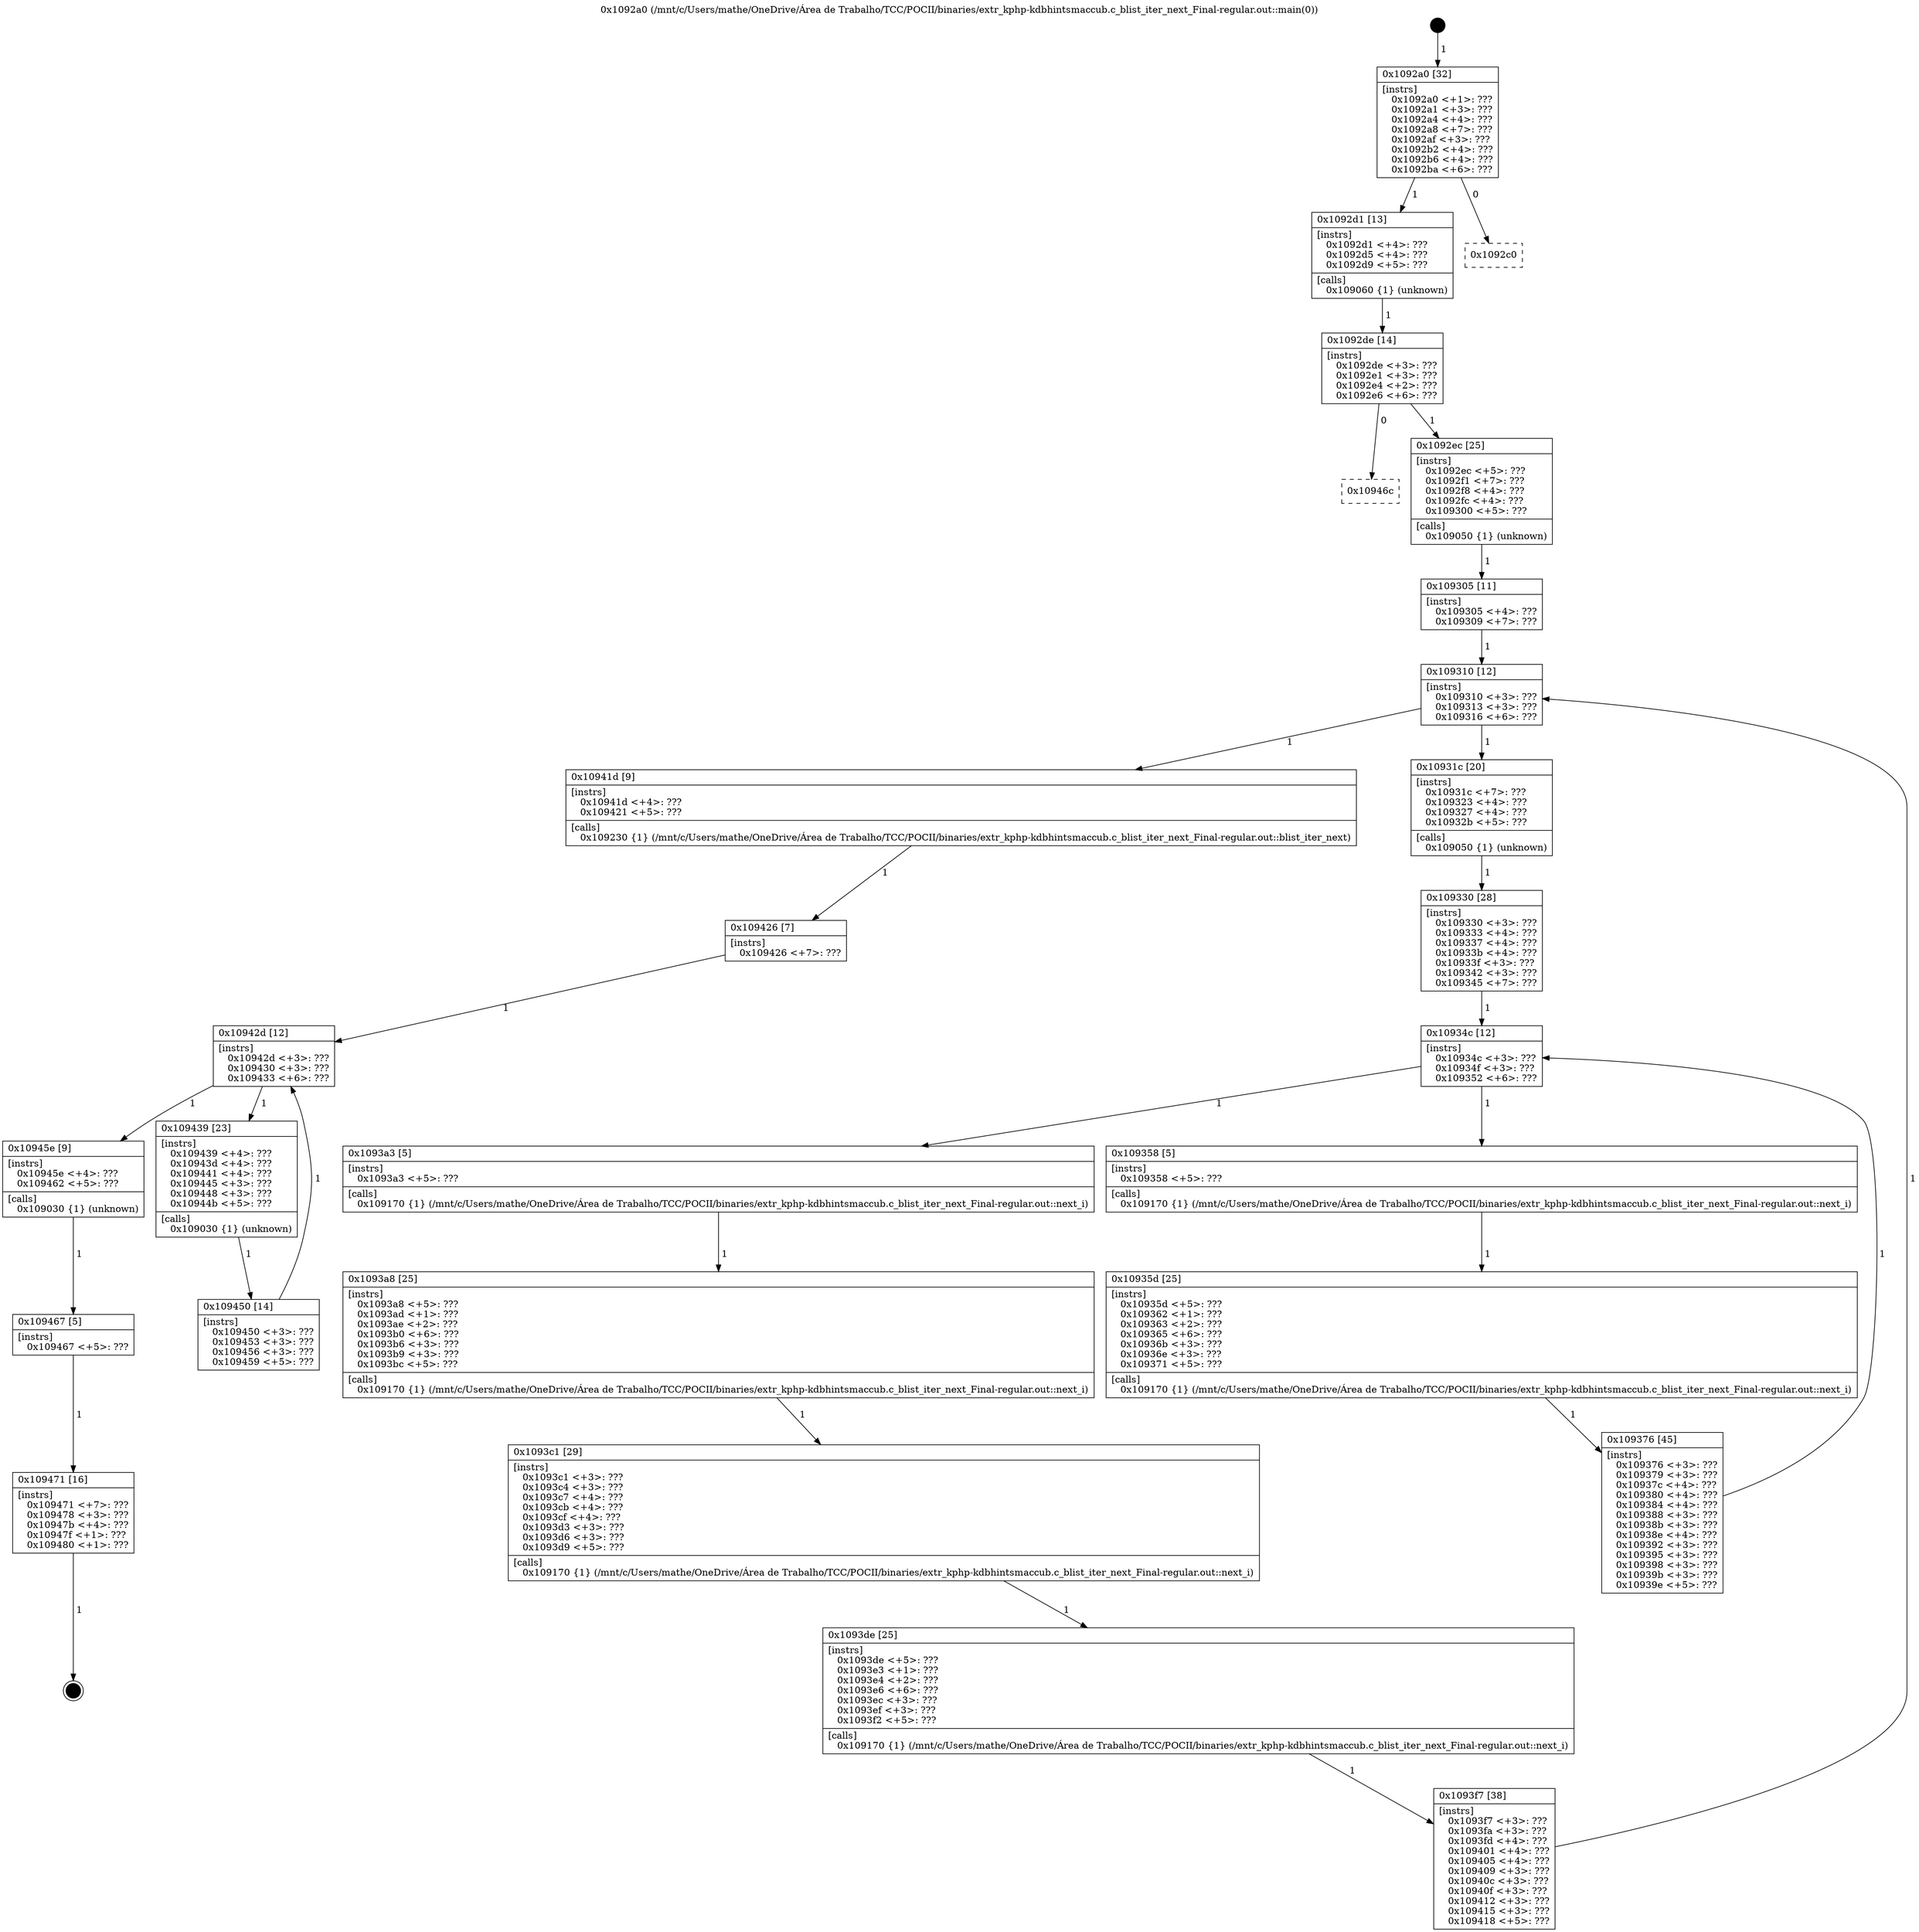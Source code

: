 digraph "0x1092a0" {
  label = "0x1092a0 (/mnt/c/Users/mathe/OneDrive/Área de Trabalho/TCC/POCII/binaries/extr_kphp-kdbhintsmaccub.c_blist_iter_next_Final-regular.out::main(0))"
  labelloc = "t"
  node[shape=record]

  Entry [label="",width=0.3,height=0.3,shape=circle,fillcolor=black,style=filled]
  "0x1092a0" [label="{
     0x1092a0 [32]\l
     | [instrs]\l
     &nbsp;&nbsp;0x1092a0 \<+1\>: ???\l
     &nbsp;&nbsp;0x1092a1 \<+3\>: ???\l
     &nbsp;&nbsp;0x1092a4 \<+4\>: ???\l
     &nbsp;&nbsp;0x1092a8 \<+7\>: ???\l
     &nbsp;&nbsp;0x1092af \<+3\>: ???\l
     &nbsp;&nbsp;0x1092b2 \<+4\>: ???\l
     &nbsp;&nbsp;0x1092b6 \<+4\>: ???\l
     &nbsp;&nbsp;0x1092ba \<+6\>: ???\l
  }"]
  "0x1092d1" [label="{
     0x1092d1 [13]\l
     | [instrs]\l
     &nbsp;&nbsp;0x1092d1 \<+4\>: ???\l
     &nbsp;&nbsp;0x1092d5 \<+4\>: ???\l
     &nbsp;&nbsp;0x1092d9 \<+5\>: ???\l
     | [calls]\l
     &nbsp;&nbsp;0x109060 \{1\} (unknown)\l
  }"]
  "0x1092c0" [label="{
     0x1092c0\l
  }", style=dashed]
  "0x1092de" [label="{
     0x1092de [14]\l
     | [instrs]\l
     &nbsp;&nbsp;0x1092de \<+3\>: ???\l
     &nbsp;&nbsp;0x1092e1 \<+3\>: ???\l
     &nbsp;&nbsp;0x1092e4 \<+2\>: ???\l
     &nbsp;&nbsp;0x1092e6 \<+6\>: ???\l
  }"]
  "0x10946c" [label="{
     0x10946c\l
  }", style=dashed]
  "0x1092ec" [label="{
     0x1092ec [25]\l
     | [instrs]\l
     &nbsp;&nbsp;0x1092ec \<+5\>: ???\l
     &nbsp;&nbsp;0x1092f1 \<+7\>: ???\l
     &nbsp;&nbsp;0x1092f8 \<+4\>: ???\l
     &nbsp;&nbsp;0x1092fc \<+4\>: ???\l
     &nbsp;&nbsp;0x109300 \<+5\>: ???\l
     | [calls]\l
     &nbsp;&nbsp;0x109050 \{1\} (unknown)\l
  }"]
  Exit [label="",width=0.3,height=0.3,shape=circle,fillcolor=black,style=filled,peripheries=2]
  "0x109310" [label="{
     0x109310 [12]\l
     | [instrs]\l
     &nbsp;&nbsp;0x109310 \<+3\>: ???\l
     &nbsp;&nbsp;0x109313 \<+3\>: ???\l
     &nbsp;&nbsp;0x109316 \<+6\>: ???\l
  }"]
  "0x10941d" [label="{
     0x10941d [9]\l
     | [instrs]\l
     &nbsp;&nbsp;0x10941d \<+4\>: ???\l
     &nbsp;&nbsp;0x109421 \<+5\>: ???\l
     | [calls]\l
     &nbsp;&nbsp;0x109230 \{1\} (/mnt/c/Users/mathe/OneDrive/Área de Trabalho/TCC/POCII/binaries/extr_kphp-kdbhintsmaccub.c_blist_iter_next_Final-regular.out::blist_iter_next)\l
  }"]
  "0x10931c" [label="{
     0x10931c [20]\l
     | [instrs]\l
     &nbsp;&nbsp;0x10931c \<+7\>: ???\l
     &nbsp;&nbsp;0x109323 \<+4\>: ???\l
     &nbsp;&nbsp;0x109327 \<+4\>: ???\l
     &nbsp;&nbsp;0x10932b \<+5\>: ???\l
     | [calls]\l
     &nbsp;&nbsp;0x109050 \{1\} (unknown)\l
  }"]
  "0x10934c" [label="{
     0x10934c [12]\l
     | [instrs]\l
     &nbsp;&nbsp;0x10934c \<+3\>: ???\l
     &nbsp;&nbsp;0x10934f \<+3\>: ???\l
     &nbsp;&nbsp;0x109352 \<+6\>: ???\l
  }"]
  "0x1093a3" [label="{
     0x1093a3 [5]\l
     | [instrs]\l
     &nbsp;&nbsp;0x1093a3 \<+5\>: ???\l
     | [calls]\l
     &nbsp;&nbsp;0x109170 \{1\} (/mnt/c/Users/mathe/OneDrive/Área de Trabalho/TCC/POCII/binaries/extr_kphp-kdbhintsmaccub.c_blist_iter_next_Final-regular.out::next_i)\l
  }"]
  "0x109358" [label="{
     0x109358 [5]\l
     | [instrs]\l
     &nbsp;&nbsp;0x109358 \<+5\>: ???\l
     | [calls]\l
     &nbsp;&nbsp;0x109170 \{1\} (/mnt/c/Users/mathe/OneDrive/Área de Trabalho/TCC/POCII/binaries/extr_kphp-kdbhintsmaccub.c_blist_iter_next_Final-regular.out::next_i)\l
  }"]
  "0x10935d" [label="{
     0x10935d [25]\l
     | [instrs]\l
     &nbsp;&nbsp;0x10935d \<+5\>: ???\l
     &nbsp;&nbsp;0x109362 \<+1\>: ???\l
     &nbsp;&nbsp;0x109363 \<+2\>: ???\l
     &nbsp;&nbsp;0x109365 \<+6\>: ???\l
     &nbsp;&nbsp;0x10936b \<+3\>: ???\l
     &nbsp;&nbsp;0x10936e \<+3\>: ???\l
     &nbsp;&nbsp;0x109371 \<+5\>: ???\l
     | [calls]\l
     &nbsp;&nbsp;0x109170 \{1\} (/mnt/c/Users/mathe/OneDrive/Área de Trabalho/TCC/POCII/binaries/extr_kphp-kdbhintsmaccub.c_blist_iter_next_Final-regular.out::next_i)\l
  }"]
  "0x109376" [label="{
     0x109376 [45]\l
     | [instrs]\l
     &nbsp;&nbsp;0x109376 \<+3\>: ???\l
     &nbsp;&nbsp;0x109379 \<+3\>: ???\l
     &nbsp;&nbsp;0x10937c \<+4\>: ???\l
     &nbsp;&nbsp;0x109380 \<+4\>: ???\l
     &nbsp;&nbsp;0x109384 \<+4\>: ???\l
     &nbsp;&nbsp;0x109388 \<+3\>: ???\l
     &nbsp;&nbsp;0x10938b \<+3\>: ???\l
     &nbsp;&nbsp;0x10938e \<+4\>: ???\l
     &nbsp;&nbsp;0x109392 \<+3\>: ???\l
     &nbsp;&nbsp;0x109395 \<+3\>: ???\l
     &nbsp;&nbsp;0x109398 \<+3\>: ???\l
     &nbsp;&nbsp;0x10939b \<+3\>: ???\l
     &nbsp;&nbsp;0x10939e \<+5\>: ???\l
  }"]
  "0x109330" [label="{
     0x109330 [28]\l
     | [instrs]\l
     &nbsp;&nbsp;0x109330 \<+3\>: ???\l
     &nbsp;&nbsp;0x109333 \<+4\>: ???\l
     &nbsp;&nbsp;0x109337 \<+4\>: ???\l
     &nbsp;&nbsp;0x10933b \<+4\>: ???\l
     &nbsp;&nbsp;0x10933f \<+3\>: ???\l
     &nbsp;&nbsp;0x109342 \<+3\>: ???\l
     &nbsp;&nbsp;0x109345 \<+7\>: ???\l
  }"]
  "0x1093a8" [label="{
     0x1093a8 [25]\l
     | [instrs]\l
     &nbsp;&nbsp;0x1093a8 \<+5\>: ???\l
     &nbsp;&nbsp;0x1093ad \<+1\>: ???\l
     &nbsp;&nbsp;0x1093ae \<+2\>: ???\l
     &nbsp;&nbsp;0x1093b0 \<+6\>: ???\l
     &nbsp;&nbsp;0x1093b6 \<+3\>: ???\l
     &nbsp;&nbsp;0x1093b9 \<+3\>: ???\l
     &nbsp;&nbsp;0x1093bc \<+5\>: ???\l
     | [calls]\l
     &nbsp;&nbsp;0x109170 \{1\} (/mnt/c/Users/mathe/OneDrive/Área de Trabalho/TCC/POCII/binaries/extr_kphp-kdbhintsmaccub.c_blist_iter_next_Final-regular.out::next_i)\l
  }"]
  "0x1093c1" [label="{
     0x1093c1 [29]\l
     | [instrs]\l
     &nbsp;&nbsp;0x1093c1 \<+3\>: ???\l
     &nbsp;&nbsp;0x1093c4 \<+3\>: ???\l
     &nbsp;&nbsp;0x1093c7 \<+4\>: ???\l
     &nbsp;&nbsp;0x1093cb \<+4\>: ???\l
     &nbsp;&nbsp;0x1093cf \<+4\>: ???\l
     &nbsp;&nbsp;0x1093d3 \<+3\>: ???\l
     &nbsp;&nbsp;0x1093d6 \<+3\>: ???\l
     &nbsp;&nbsp;0x1093d9 \<+5\>: ???\l
     | [calls]\l
     &nbsp;&nbsp;0x109170 \{1\} (/mnt/c/Users/mathe/OneDrive/Área de Trabalho/TCC/POCII/binaries/extr_kphp-kdbhintsmaccub.c_blist_iter_next_Final-regular.out::next_i)\l
  }"]
  "0x1093de" [label="{
     0x1093de [25]\l
     | [instrs]\l
     &nbsp;&nbsp;0x1093de \<+5\>: ???\l
     &nbsp;&nbsp;0x1093e3 \<+1\>: ???\l
     &nbsp;&nbsp;0x1093e4 \<+2\>: ???\l
     &nbsp;&nbsp;0x1093e6 \<+6\>: ???\l
     &nbsp;&nbsp;0x1093ec \<+3\>: ???\l
     &nbsp;&nbsp;0x1093ef \<+3\>: ???\l
     &nbsp;&nbsp;0x1093f2 \<+5\>: ???\l
     | [calls]\l
     &nbsp;&nbsp;0x109170 \{1\} (/mnt/c/Users/mathe/OneDrive/Área de Trabalho/TCC/POCII/binaries/extr_kphp-kdbhintsmaccub.c_blist_iter_next_Final-regular.out::next_i)\l
  }"]
  "0x1093f7" [label="{
     0x1093f7 [38]\l
     | [instrs]\l
     &nbsp;&nbsp;0x1093f7 \<+3\>: ???\l
     &nbsp;&nbsp;0x1093fa \<+3\>: ???\l
     &nbsp;&nbsp;0x1093fd \<+4\>: ???\l
     &nbsp;&nbsp;0x109401 \<+4\>: ???\l
     &nbsp;&nbsp;0x109405 \<+4\>: ???\l
     &nbsp;&nbsp;0x109409 \<+3\>: ???\l
     &nbsp;&nbsp;0x10940c \<+3\>: ???\l
     &nbsp;&nbsp;0x10940f \<+3\>: ???\l
     &nbsp;&nbsp;0x109412 \<+3\>: ???\l
     &nbsp;&nbsp;0x109415 \<+3\>: ???\l
     &nbsp;&nbsp;0x109418 \<+5\>: ???\l
  }"]
  "0x109305" [label="{
     0x109305 [11]\l
     | [instrs]\l
     &nbsp;&nbsp;0x109305 \<+4\>: ???\l
     &nbsp;&nbsp;0x109309 \<+7\>: ???\l
  }"]
  "0x10942d" [label="{
     0x10942d [12]\l
     | [instrs]\l
     &nbsp;&nbsp;0x10942d \<+3\>: ???\l
     &nbsp;&nbsp;0x109430 \<+3\>: ???\l
     &nbsp;&nbsp;0x109433 \<+6\>: ???\l
  }"]
  "0x10945e" [label="{
     0x10945e [9]\l
     | [instrs]\l
     &nbsp;&nbsp;0x10945e \<+4\>: ???\l
     &nbsp;&nbsp;0x109462 \<+5\>: ???\l
     | [calls]\l
     &nbsp;&nbsp;0x109030 \{1\} (unknown)\l
  }"]
  "0x109439" [label="{
     0x109439 [23]\l
     | [instrs]\l
     &nbsp;&nbsp;0x109439 \<+4\>: ???\l
     &nbsp;&nbsp;0x10943d \<+4\>: ???\l
     &nbsp;&nbsp;0x109441 \<+4\>: ???\l
     &nbsp;&nbsp;0x109445 \<+3\>: ???\l
     &nbsp;&nbsp;0x109448 \<+3\>: ???\l
     &nbsp;&nbsp;0x10944b \<+5\>: ???\l
     | [calls]\l
     &nbsp;&nbsp;0x109030 \{1\} (unknown)\l
  }"]
  "0x109450" [label="{
     0x109450 [14]\l
     | [instrs]\l
     &nbsp;&nbsp;0x109450 \<+3\>: ???\l
     &nbsp;&nbsp;0x109453 \<+3\>: ???\l
     &nbsp;&nbsp;0x109456 \<+3\>: ???\l
     &nbsp;&nbsp;0x109459 \<+5\>: ???\l
  }"]
  "0x109426" [label="{
     0x109426 [7]\l
     | [instrs]\l
     &nbsp;&nbsp;0x109426 \<+7\>: ???\l
  }"]
  "0x109467" [label="{
     0x109467 [5]\l
     | [instrs]\l
     &nbsp;&nbsp;0x109467 \<+5\>: ???\l
  }"]
  "0x109471" [label="{
     0x109471 [16]\l
     | [instrs]\l
     &nbsp;&nbsp;0x109471 \<+7\>: ???\l
     &nbsp;&nbsp;0x109478 \<+3\>: ???\l
     &nbsp;&nbsp;0x10947b \<+4\>: ???\l
     &nbsp;&nbsp;0x10947f \<+1\>: ???\l
     &nbsp;&nbsp;0x109480 \<+1\>: ???\l
  }"]
  Entry -> "0x1092a0" [label=" 1"]
  "0x1092a0" -> "0x1092d1" [label=" 1"]
  "0x1092a0" -> "0x1092c0" [label=" 0"]
  "0x1092d1" -> "0x1092de" [label=" 1"]
  "0x1092de" -> "0x10946c" [label=" 0"]
  "0x1092de" -> "0x1092ec" [label=" 1"]
  "0x109471" -> Exit [label=" 1"]
  "0x1092ec" -> "0x109305" [label=" 1"]
  "0x109310" -> "0x10941d" [label=" 1"]
  "0x109310" -> "0x10931c" [label=" 1"]
  "0x10931c" -> "0x109330" [label=" 1"]
  "0x10934c" -> "0x1093a3" [label=" 1"]
  "0x10934c" -> "0x109358" [label=" 1"]
  "0x109358" -> "0x10935d" [label=" 1"]
  "0x10935d" -> "0x109376" [label=" 1"]
  "0x109330" -> "0x10934c" [label=" 1"]
  "0x109376" -> "0x10934c" [label=" 1"]
  "0x1093a3" -> "0x1093a8" [label=" 1"]
  "0x1093a8" -> "0x1093c1" [label=" 1"]
  "0x1093c1" -> "0x1093de" [label=" 1"]
  "0x1093de" -> "0x1093f7" [label=" 1"]
  "0x109305" -> "0x109310" [label=" 1"]
  "0x1093f7" -> "0x109310" [label=" 1"]
  "0x10941d" -> "0x109426" [label=" 1"]
  "0x10942d" -> "0x10945e" [label=" 1"]
  "0x10942d" -> "0x109439" [label=" 1"]
  "0x109439" -> "0x109450" [label=" 1"]
  "0x109426" -> "0x10942d" [label=" 1"]
  "0x109450" -> "0x10942d" [label=" 1"]
  "0x10945e" -> "0x109467" [label=" 1"]
  "0x109467" -> "0x109471" [label=" 1"]
}
